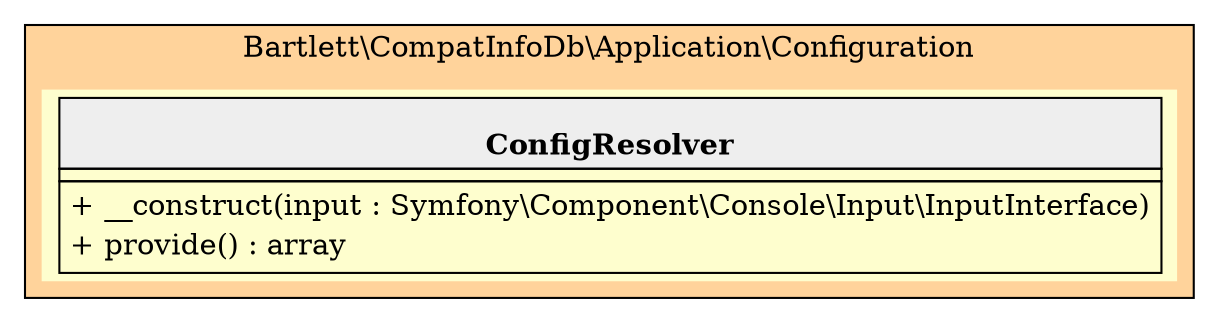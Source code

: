 graph {
  graph [rankdir="LR" bgcolor="transparent"]
  node [fillcolor="#FEFECE" style="filled"]
  subgraph cluster_0 {
    graph [bgcolor="burlywood1"]
    label = "Bartlett\\CompatInfoDb\\Application\\Configuration"
    "Bartlett\\CompatInfoDb\\Application\\Configuration\\ConfigResolver" [shape="none" label=<
<table cellspacing="0" border="0" cellborder="1">
    <tr><td bgcolor="#eeeeee"><b><br/>ConfigResolver</b></td></tr>
    <tr><td></td></tr>
    <tr><td><table border="0" cellspacing="0" cellpadding="2">
    <tr><td align="left">+ __construct(input : Symfony\\Component\\Console\\Input\\InputInterface)</td></tr>
    <tr><td align="left">+ provide() : array</td></tr>
</table></td></tr>
</table>>]
  }
}
